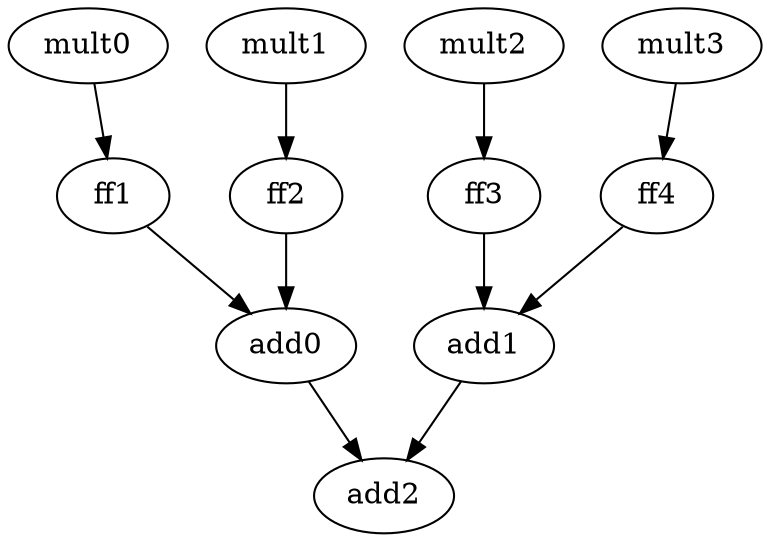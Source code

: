 digraph convolution22 {
    0[label=mult0];
    1[label=mult1];
    2[label=mult2];
    3[label=mult3];
    9[label=ff0];
    4[label=ff1];
    5[label=ff2];
    6[label=ff3];
    7[label=ff4];
    8[label=add0];
    9[label=add1];
    10[label=add2];

    0->4;
    1->5;
    2->6;
    3->7;
    4->8;
    5->8;
    6->9;
    7->9;
    8->10;
    9->10;
}